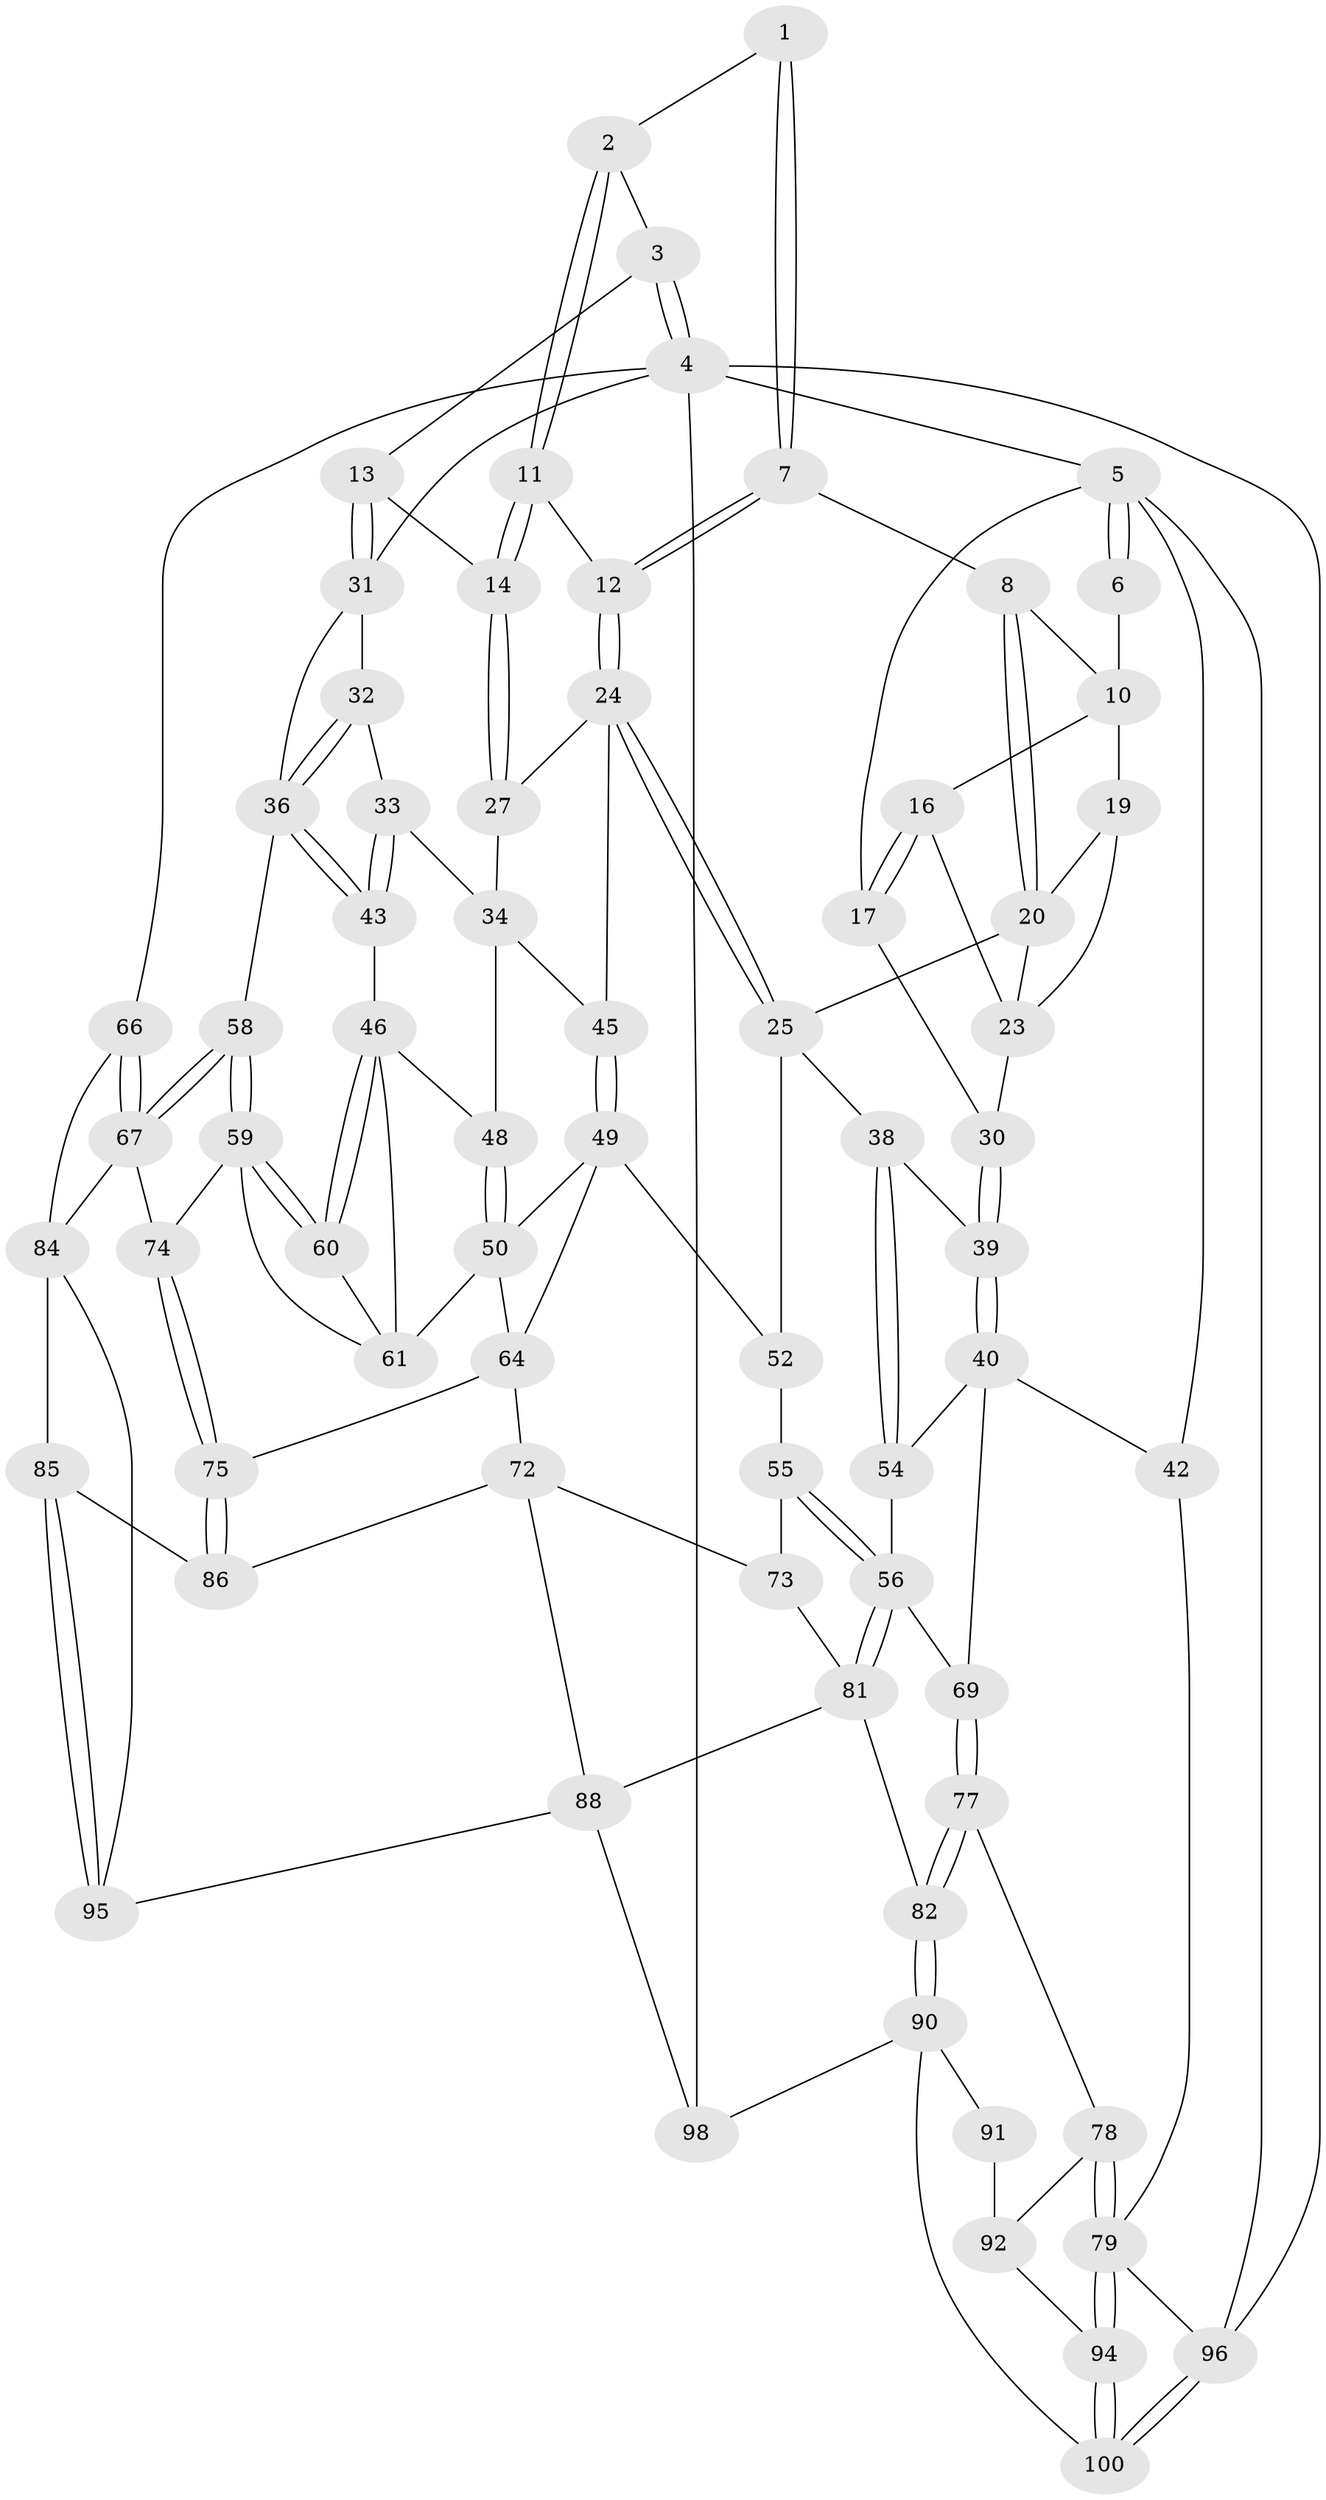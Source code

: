// original degree distribution, {3: 0.03, 4: 0.23, 6: 0.23, 5: 0.51}
// Generated by graph-tools (version 1.1) at 2025/11/02/27/25 16:11:52]
// undirected, 70 vertices, 155 edges
graph export_dot {
graph [start="1"]
  node [color=gray90,style=filled];
  1 [pos="+0.294280071228241+0"];
  2 [pos="+0.5230723473295399+0"];
  3 [pos="+0.8977285605357803+0"];
  4 [pos="+1+0",super="+65"];
  5 [pos="+0+0",super="+18"];
  6 [pos="+0.06655118123417723+0"];
  7 [pos="+0.2722108670057076+0.11655901647972484"];
  8 [pos="+0.2691857702688366+0.11998930724932119",super="+9"];
  10 [pos="+0.12990654110511068+0.03456057415351889",super="+15"];
  11 [pos="+0.5326156482054301+0"];
  12 [pos="+0.47411736854049735+0.09596975057703423"];
  13 [pos="+0.7990454312439734+0.1477994604715145"];
  14 [pos="+0.7484903513720218+0.15083462605271214"];
  16 [pos="+0.053806085941912433+0.15963498302977613"];
  17 [pos="+0+0.1672398083705308"];
  19 [pos="+0.2037346775445606+0.12296872935723185",super="+22"];
  20 [pos="+0.28330647614757437+0.25060045070135795",super="+21"];
  23 [pos="+0.11206378637914886+0.2097225919607898",super="+29"];
  24 [pos="+0.5008886134575562+0.31279818671535",super="+28"];
  25 [pos="+0.4765642281067537+0.3293377491971701",super="+26"];
  27 [pos="+0.6426007021963784+0.256353991179451"];
  30 [pos="+0.10112555899120292+0.34598846401199174"];
  31 [pos="+0.8256064335004007+0.16260783673633236",super="+35"];
  32 [pos="+0.8325475378331219+0.17873183508797824"];
  33 [pos="+0.8728748723526224+0.33100227842899804"];
  34 [pos="+0.8429005607782284+0.351935498192166",super="+44"];
  36 [pos="+1+0.32105263276482965",super="+37"];
  38 [pos="+0.3539684359978404+0.35191907917457516"];
  39 [pos="+0.10432696734677549+0.37529330108577785"];
  40 [pos="+0.049065984041161845+0.5127972408610142",super="+41"];
  42 [pos="+0+0.594604084212019"];
  43 [pos="+0.9431409768376966+0.35742898059898237"];
  45 [pos="+0.6189997449258406+0.3734740587049201"];
  46 [pos="+0.924311901837879+0.46333354111093505",super="+47"];
  48 [pos="+0.8082463282831346+0.4350145081802582"];
  49 [pos="+0.6513136354470074+0.4321614259734912",super="+51"];
  50 [pos="+0.7497323630659057+0.48297053634732634",super="+63"];
  52 [pos="+0.6081643450094003+0.5982782803242637",super="+53"];
  54 [pos="+0.3254314560773491+0.4077096587758513"];
  55 [pos="+0.449892414389743+0.6520341040734745",super="+70"];
  56 [pos="+0.449660738785107+0.6521835882554925",super="+57"];
  58 [pos="+1+0.6068440435291392"];
  59 [pos="+1+0.5846658746949215",super="+68"];
  60 [pos="+0.9848256237578908+0.5624402285320516"];
  61 [pos="+0.8611910760037529+0.5105711344893983",super="+62"];
  64 [pos="+0.6938284957066765+0.6262280273582794",super="+71"];
  66 [pos="+1+1"];
  67 [pos="+1+0.7625228460180707",super="+76"];
  69 [pos="+0.24634039646028646+0.6223691343353946"];
  72 [pos="+0.6504067531041671+0.7551428178433747",super="+87"];
  73 [pos="+0.5828668359044327+0.7289652464267534"];
  74 [pos="+0.8605148289056003+0.6800750225902921"];
  75 [pos="+0.7758471202192061+0.7618276809282364"];
  77 [pos="+0.21771760103310633+0.7566452768937676"];
  78 [pos="+0.1668341414672104+0.7848721944845126"];
  79 [pos="+0.05104123103879861+0.8001174420476393",super="+80"];
  81 [pos="+0.42979349127927513+0.8378069268407132",super="+83"];
  82 [pos="+0.3530833976012928+0.8759512818191834"];
  84 [pos="+0.8946249128662453+0.7751387182507191",super="+89"];
  85 [pos="+0.8223239464565014+0.8303560725763722"];
  86 [pos="+0.7603637098988693+0.8276457673475255"];
  88 [pos="+0.646649006700189+0.9730239523400879",super="+97"];
  90 [pos="+0.34730385592091984+0.8872975941021229",super="+99"];
  91 [pos="+0.22054599609540726+0.9081484908238363"];
  92 [pos="+0.17592369553224202+0.8327859849790893",super="+93"];
  94 [pos="+0.13478986516239058+0.9760454738705773"];
  95 [pos="+0.9028176199705273+0.8985132029037965"];
  96 [pos="+0+1"];
  98 [pos="+0.6662007780109994+1"];
  100 [pos="+0.07805845330533902+1"];
  1 -- 2;
  1 -- 7;
  1 -- 7;
  2 -- 3;
  2 -- 11;
  2 -- 11;
  3 -- 4;
  3 -- 4;
  3 -- 13;
  4 -- 5;
  4 -- 96;
  4 -- 66;
  4 -- 98;
  4 -- 31;
  5 -- 6;
  5 -- 6;
  5 -- 96;
  5 -- 17;
  5 -- 42;
  6 -- 10;
  7 -- 8;
  7 -- 12;
  7 -- 12;
  8 -- 20;
  8 -- 20;
  8 -- 10;
  10 -- 16;
  10 -- 19;
  11 -- 12;
  11 -- 14;
  11 -- 14;
  12 -- 24;
  12 -- 24;
  13 -- 14;
  13 -- 31;
  13 -- 31;
  14 -- 27;
  14 -- 27;
  16 -- 17;
  16 -- 17;
  16 -- 23;
  17 -- 30;
  19 -- 23;
  19 -- 20;
  20 -- 25;
  20 -- 23;
  23 -- 30;
  24 -- 25;
  24 -- 25;
  24 -- 27;
  24 -- 45;
  25 -- 38;
  25 -- 52;
  27 -- 34;
  30 -- 39;
  30 -- 39;
  31 -- 32;
  31 -- 36;
  32 -- 33;
  32 -- 36;
  32 -- 36;
  33 -- 34;
  33 -- 43;
  33 -- 43;
  34 -- 48;
  34 -- 45;
  36 -- 43;
  36 -- 43;
  36 -- 58;
  38 -- 39;
  38 -- 54;
  38 -- 54;
  39 -- 40;
  39 -- 40;
  40 -- 54;
  40 -- 42;
  40 -- 69;
  42 -- 79;
  43 -- 46;
  45 -- 49;
  45 -- 49;
  46 -- 60;
  46 -- 60;
  46 -- 48;
  46 -- 61;
  48 -- 50;
  48 -- 50;
  49 -- 50;
  49 -- 64;
  49 -- 52;
  50 -- 64;
  50 -- 61;
  52 -- 55 [weight=2];
  54 -- 56;
  55 -- 56;
  55 -- 56;
  55 -- 73;
  56 -- 81;
  56 -- 81;
  56 -- 69;
  58 -- 59;
  58 -- 59;
  58 -- 67;
  58 -- 67;
  59 -- 60;
  59 -- 60;
  59 -- 74;
  59 -- 61;
  60 -- 61;
  64 -- 75;
  64 -- 72;
  66 -- 67;
  66 -- 67;
  66 -- 84;
  67 -- 74;
  67 -- 84;
  69 -- 77;
  69 -- 77;
  72 -- 73;
  72 -- 88;
  72 -- 86;
  73 -- 81;
  74 -- 75;
  74 -- 75;
  75 -- 86;
  75 -- 86;
  77 -- 78;
  77 -- 82;
  77 -- 82;
  78 -- 79;
  78 -- 79;
  78 -- 92;
  79 -- 94;
  79 -- 94;
  79 -- 96;
  81 -- 82;
  81 -- 88;
  82 -- 90;
  82 -- 90;
  84 -- 85;
  84 -- 95;
  85 -- 86;
  85 -- 95;
  85 -- 95;
  88 -- 98;
  88 -- 95;
  90 -- 91;
  90 -- 100;
  90 -- 98;
  91 -- 92 [weight=2];
  92 -- 94;
  94 -- 100;
  94 -- 100;
  96 -- 100;
  96 -- 100;
}
